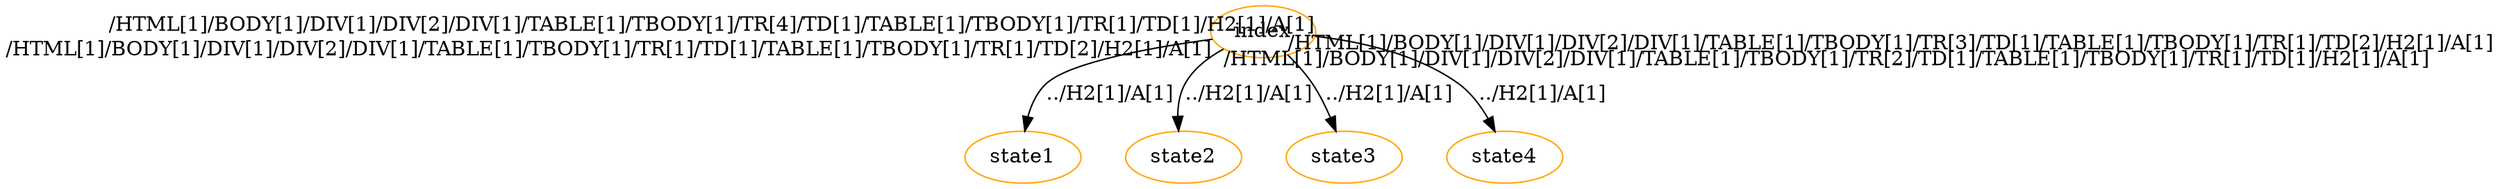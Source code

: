 digraph G {
  1 [ label="state1" color="orange" ];
  2 [ label="state2" color="orange" ];
  3 [ label="index" color="orange" ];
  4 [ label="state3" color="orange" ];
  5 [ label="state4" color="orange" ];
  3 -> 1 [ label="../H2[1]/A[1]" taillabel="/HTML[1]/BODY[1]/DIV[1]/DIV[2]/DIV[1]/TABLE[1]/TBODY[1]/TR[1]/TD[1]/TABLE[1]/TBODY[1]/TR[1]/TD[2]/H2[1]/A[1]" ];
  3 -> 2 [ label="../H2[1]/A[1]" taillabel="/HTML[1]/BODY[1]/DIV[1]/DIV[2]/DIV[1]/TABLE[1]/TBODY[1]/TR[2]/TD[1]/TABLE[1]/TBODY[1]/TR[1]/TD[1]/H2[1]/A[1]" ];
  3 -> 4 [ label="../H2[1]/A[1]" taillabel="/HTML[1]/BODY[1]/DIV[1]/DIV[2]/DIV[1]/TABLE[1]/TBODY[1]/TR[3]/TD[1]/TABLE[1]/TBODY[1]/TR[1]/TD[2]/H2[1]/A[1]" ];
  3 -> 5 [ label="../H2[1]/A[1]" taillabel="/HTML[1]/BODY[1]/DIV[1]/DIV[2]/DIV[1]/TABLE[1]/TBODY[1]/TR[4]/TD[1]/TABLE[1]/TBODY[1]/TR[1]/TD[1]/H2[1]/A[1]" ];
}
